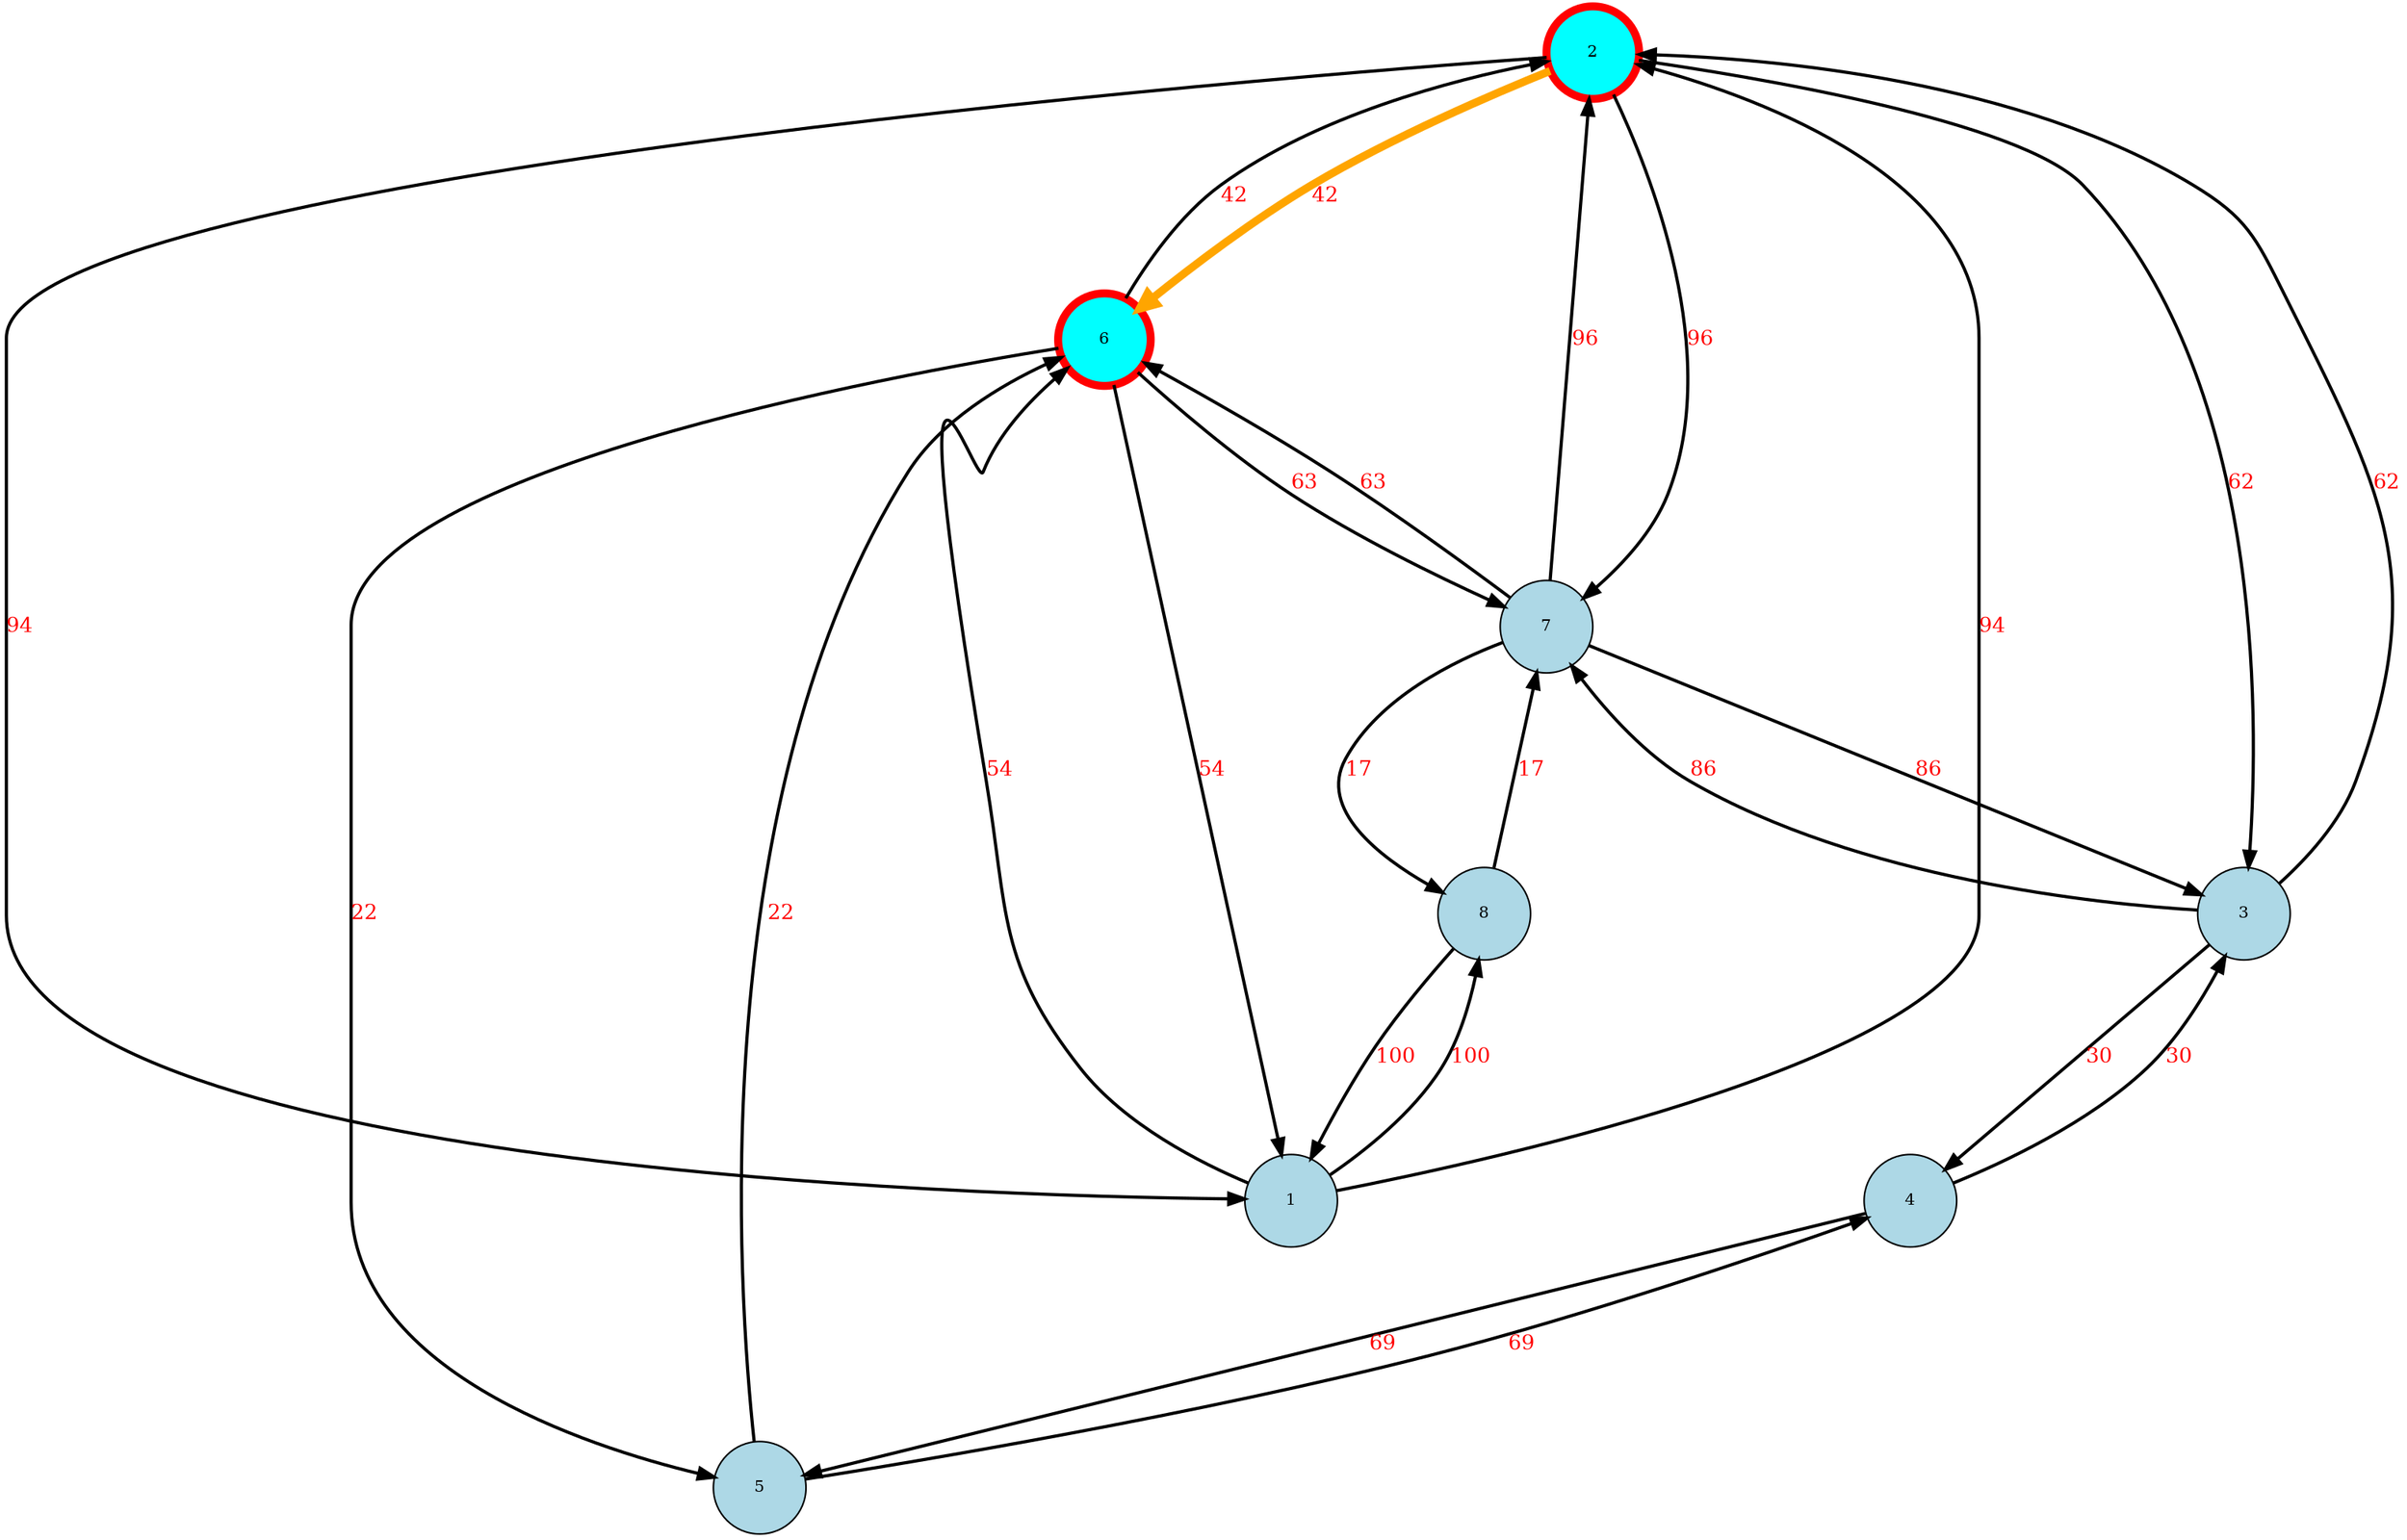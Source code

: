 digraph G {
  overlap=scale;
  sep="+1";
  nodesep=1.2;
  ranksep=1.5;
  splines=true;
  node [shape=circle, style=filled, fillcolor=lightblue, fontcolor=black, fontsize=10, width=0.8, height=0.8];
  edge [color=blue, penwidth=2, fontcolor=red, fontsize=13];
  2 [fillcolor=cyan,style=filled,color=red, penwidth=5];
  6 [fillcolor=cyan,style=filled,color=red, penwidth=5];
  1 [fillcolor=lightblue, style=filled];
  3 [fillcolor=lightblue, style=filled];
  4 [fillcolor=lightblue, style=filled];
  5 [fillcolor=lightblue, style=filled];
  7 [fillcolor=lightblue, style=filled];
  8 [fillcolor=lightblue, style=filled];
  1 -> 8 [label="100", color=black];
  1 -> 6 [label="54", color=black];
  1 -> 2 [label="94", color=black];
  2 -> 7 [label="96", color=black];
  2 -> 6 [label="42", color=orange, penwidth = 5];
  2 -> 3 [label="62", color=black];
  2 -> 1 [label="94", color=black];
  3 -> 7 [label="86", color=black];
  3 -> 4 [label="30", color=black];
  3 -> 2 [label="62", color=black];
  4 -> 5 [label="69", color=black];
  4 -> 3 [label="30", color=black];
  5 -> 6 [label="22", color=black];
  5 -> 4 [label="69", color=black];
  6 -> 7 [label="63", color=black];
  6 -> 5 [label="22", color=black];
  6 -> 2 [label="42", color=black];
  6 -> 1 [label="54", color=black];
  7 -> 8 [label="17", color=black];
  7 -> 6 [label="63", color=black];
  7 -> 3 [label="86", color=black];
  7 -> 2 [label="96", color=black];
  8 -> 7 [label="17", color=black];
  8 -> 1 [label="100", color=black];
}
